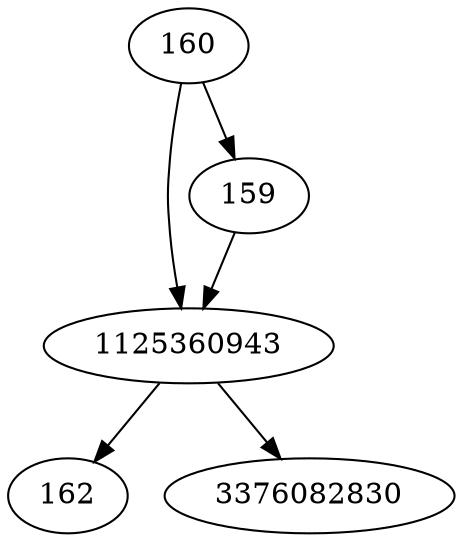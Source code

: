 strict digraph  {
160;
162;
3376082830;
1125360943;
159;
160 -> 159;
160 -> 1125360943;
1125360943 -> 162;
1125360943 -> 3376082830;
159 -> 1125360943;
}
